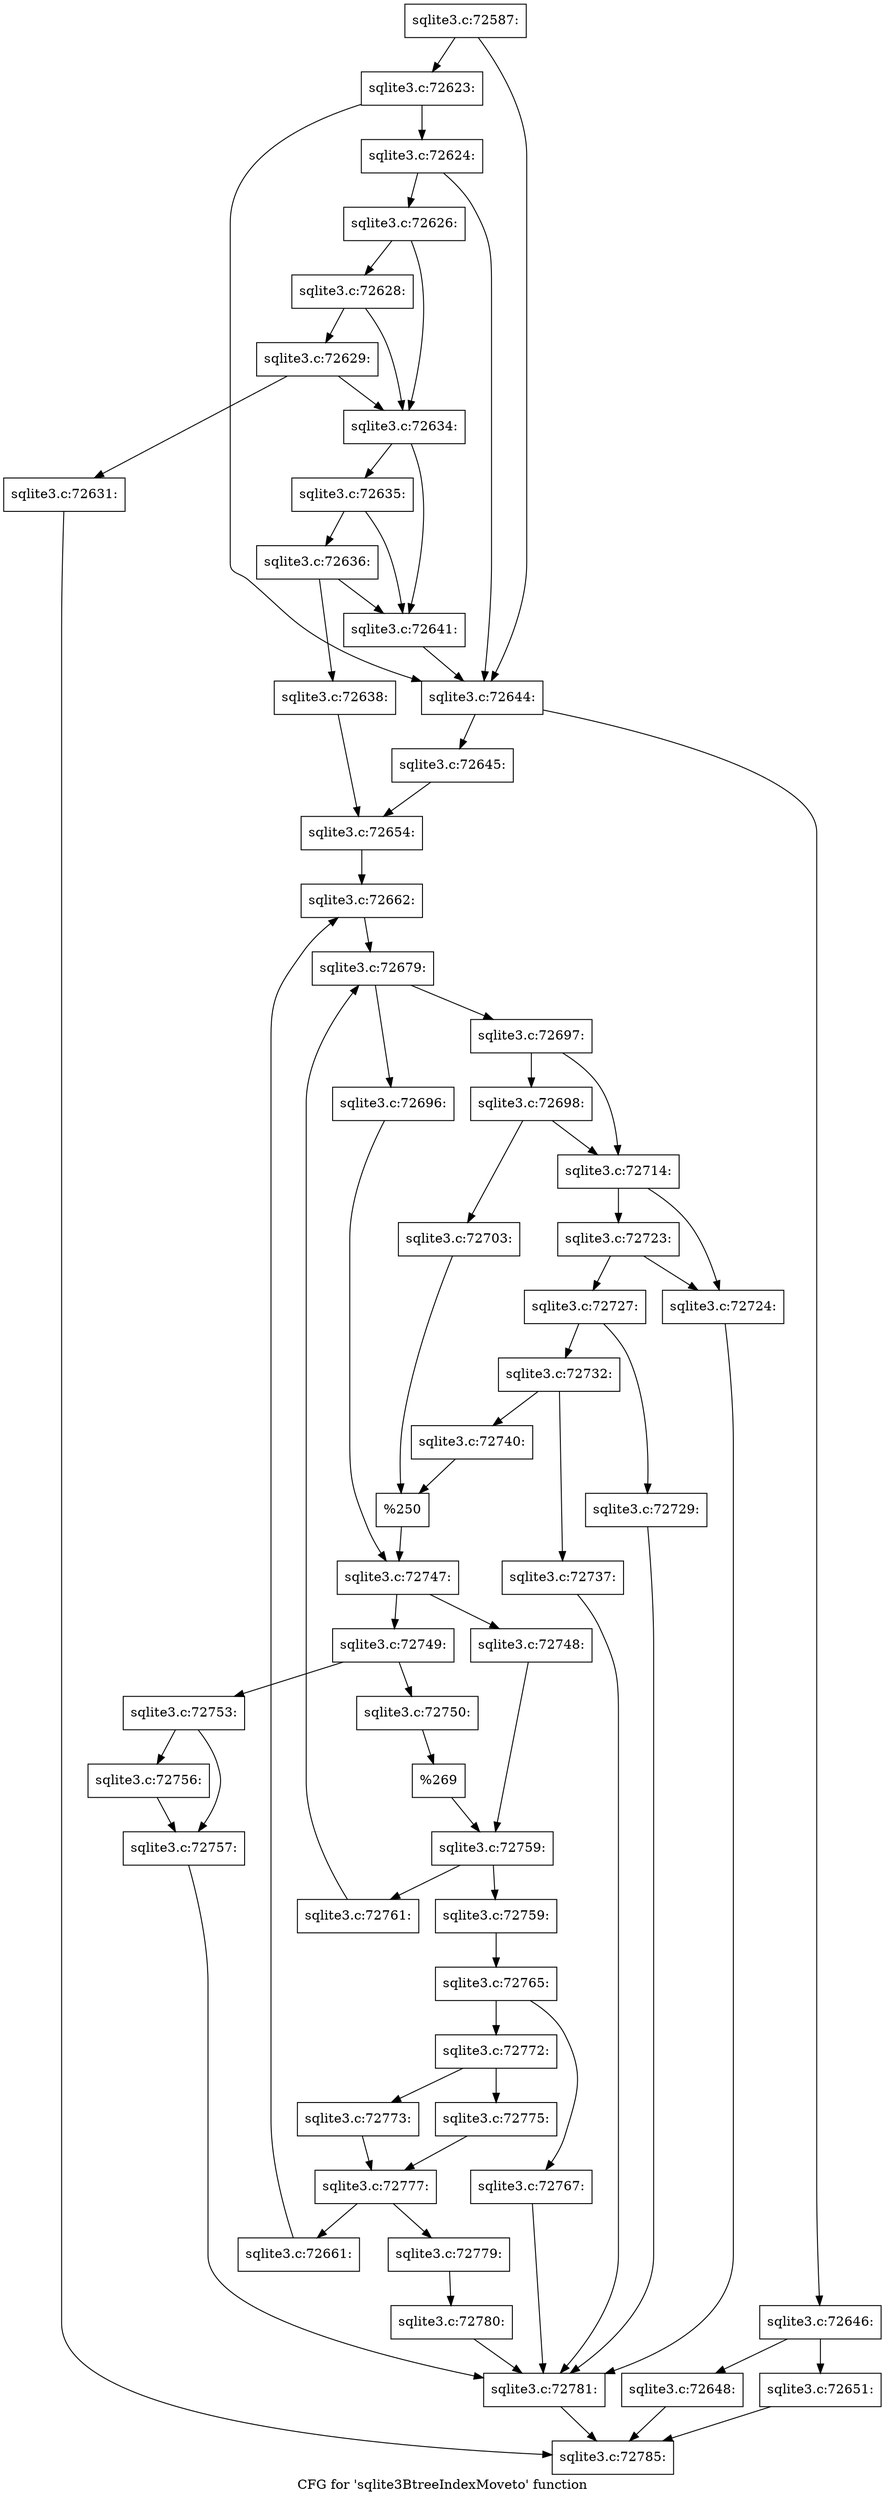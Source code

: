 digraph "CFG for 'sqlite3BtreeIndexMoveto' function" {
	label="CFG for 'sqlite3BtreeIndexMoveto' function";

	Node0x55c0f74498f0 [shape=record,label="{sqlite3.c:72587:}"];
	Node0x55c0f74498f0 -> Node0x55c0f8059760;
	Node0x55c0f74498f0 -> Node0x55c0f8059270;
	Node0x55c0f8059760 [shape=record,label="{sqlite3.c:72623:}"];
	Node0x55c0f8059760 -> Node0x55c0f80596e0;
	Node0x55c0f8059760 -> Node0x55c0f8059270;
	Node0x55c0f80596e0 [shape=record,label="{sqlite3.c:72624:}"];
	Node0x55c0f80596e0 -> Node0x55c0f5c20b60;
	Node0x55c0f80596e0 -> Node0x55c0f8059270;
	Node0x55c0f5c20b60 [shape=record,label="{sqlite3.c:72626:}"];
	Node0x55c0f5c20b60 -> Node0x55c0f805a970;
	Node0x55c0f5c20b60 -> Node0x55c0f805a8a0;
	Node0x55c0f805a970 [shape=record,label="{sqlite3.c:72628:}"];
	Node0x55c0f805a970 -> Node0x55c0f805a8f0;
	Node0x55c0f805a970 -> Node0x55c0f805a8a0;
	Node0x55c0f805a8f0 [shape=record,label="{sqlite3.c:72629:}"];
	Node0x55c0f805a8f0 -> Node0x55c0f805a2f0;
	Node0x55c0f805a8f0 -> Node0x55c0f805a8a0;
	Node0x55c0f805a2f0 [shape=record,label="{sqlite3.c:72631:}"];
	Node0x55c0f805a2f0 -> Node0x55c0f8050610;
	Node0x55c0f805a8a0 [shape=record,label="{sqlite3.c:72634:}"];
	Node0x55c0f805a8a0 -> Node0x55c0f805c230;
	Node0x55c0f805a8a0 -> Node0x55c0f805c160;
	Node0x55c0f805c230 [shape=record,label="{sqlite3.c:72635:}"];
	Node0x55c0f805c230 -> Node0x55c0f805c1b0;
	Node0x55c0f805c230 -> Node0x55c0f805c160;
	Node0x55c0f805c1b0 [shape=record,label="{sqlite3.c:72636:}"];
	Node0x55c0f805c1b0 -> Node0x55c0f5a25700;
	Node0x55c0f805c1b0 -> Node0x55c0f805c160;
	Node0x55c0f5a25700 [shape=record,label="{sqlite3.c:72638:}"];
	Node0x55c0f5a25700 -> Node0x55c0f805dc80;
	Node0x55c0f805c160 [shape=record,label="{sqlite3.c:72641:}"];
	Node0x55c0f805c160 -> Node0x55c0f8059270;
	Node0x55c0f8059270 [shape=record,label="{sqlite3.c:72644:}"];
	Node0x55c0f8059270 -> Node0x55c0f805e480;
	Node0x55c0f8059270 -> Node0x55c0f805e4d0;
	Node0x55c0f805e480 [shape=record,label="{sqlite3.c:72646:}"];
	Node0x55c0f805e480 -> Node0x55c0f805e810;
	Node0x55c0f805e480 -> Node0x55c0f805e860;
	Node0x55c0f805e810 [shape=record,label="{sqlite3.c:72648:}"];
	Node0x55c0f805e810 -> Node0x55c0f8050610;
	Node0x55c0f805e860 [shape=record,label="{sqlite3.c:72651:}"];
	Node0x55c0f805e860 -> Node0x55c0f8050610;
	Node0x55c0f805e4d0 [shape=record,label="{sqlite3.c:72645:}"];
	Node0x55c0f805e4d0 -> Node0x55c0f805dc80;
	Node0x55c0f805dc80 [shape=record,label="{sqlite3.c:72654:}"];
	Node0x55c0f805dc80 -> Node0x55c0f805f530;
	Node0x55c0f805f530 [shape=record,label="{sqlite3.c:72662:}"];
	Node0x55c0f805f530 -> Node0x55c0f8061710;
	Node0x55c0f8061710 [shape=record,label="{sqlite3.c:72679:}"];
	Node0x55c0f8061710 -> Node0x55c0f8063210;
	Node0x55c0f8061710 -> Node0x55c0f80632b0;
	Node0x55c0f8063210 [shape=record,label="{sqlite3.c:72696:}"];
	Node0x55c0f8063210 -> Node0x55c0f8063260;
	Node0x55c0f80632b0 [shape=record,label="{sqlite3.c:72697:}"];
	Node0x55c0f80632b0 -> Node0x55c0f8063f80;
	Node0x55c0f80632b0 -> Node0x55c0f8063fd0;
	Node0x55c0f8063fd0 [shape=record,label="{sqlite3.c:72698:}"];
	Node0x55c0f8063fd0 -> Node0x55c0f8063ee0;
	Node0x55c0f8063fd0 -> Node0x55c0f8063f80;
	Node0x55c0f8063ee0 [shape=record,label="{sqlite3.c:72703:}"];
	Node0x55c0f8063ee0 -> Node0x55c0f8063f30;
	Node0x55c0f8063f80 [shape=record,label="{sqlite3.c:72714:}"];
	Node0x55c0f8063f80 -> Node0x55c0f8067160;
	Node0x55c0f8063f80 -> Node0x55c0f8067200;
	Node0x55c0f8067200 [shape=record,label="{sqlite3.c:72723:}"];
	Node0x55c0f8067200 -> Node0x55c0f8067160;
	Node0x55c0f8067200 -> Node0x55c0f80671b0;
	Node0x55c0f8067160 [shape=record,label="{sqlite3.c:72724:}"];
	Node0x55c0f8067160 -> Node0x55c0f8068150;
	Node0x55c0f80671b0 [shape=record,label="{sqlite3.c:72727:}"];
	Node0x55c0f80671b0 -> Node0x55c0f8068690;
	Node0x55c0f80671b0 -> Node0x55c0f80686e0;
	Node0x55c0f8068690 [shape=record,label="{sqlite3.c:72729:}"];
	Node0x55c0f8068690 -> Node0x55c0f8068150;
	Node0x55c0f80686e0 [shape=record,label="{sqlite3.c:72732:}"];
	Node0x55c0f80686e0 -> Node0x55c0f80692c0;
	Node0x55c0f80686e0 -> Node0x55c0f8069d40;
	Node0x55c0f80692c0 [shape=record,label="{sqlite3.c:72737:}"];
	Node0x55c0f80692c0 -> Node0x55c0f8068150;
	Node0x55c0f8069d40 [shape=record,label="{sqlite3.c:72740:}"];
	Node0x55c0f8069d40 -> Node0x55c0f8063f30;
	Node0x55c0f8063f30 [shape=record,label="{%250}"];
	Node0x55c0f8063f30 -> Node0x55c0f8063260;
	Node0x55c0f8063260 [shape=record,label="{sqlite3.c:72747:}"];
	Node0x55c0f8063260 -> Node0x55c0f5c1c8d0;
	Node0x55c0f8063260 -> Node0x55c0f806ae40;
	Node0x55c0f5c1c8d0 [shape=record,label="{sqlite3.c:72748:}"];
	Node0x55c0f5c1c8d0 -> Node0x55c0f806a980;
	Node0x55c0f806ae40 [shape=record,label="{sqlite3.c:72749:}"];
	Node0x55c0f806ae40 -> Node0x55c0f806b3e0;
	Node0x55c0f806ae40 -> Node0x55c0f806b480;
	Node0x55c0f806b3e0 [shape=record,label="{sqlite3.c:72750:}"];
	Node0x55c0f806b3e0 -> Node0x55c0f806b430;
	Node0x55c0f806b480 [shape=record,label="{sqlite3.c:72753:}"];
	Node0x55c0f806b480 -> Node0x55c0f806c0c0;
	Node0x55c0f806b480 -> Node0x55c0f806c110;
	Node0x55c0f806c0c0 [shape=record,label="{sqlite3.c:72756:}"];
	Node0x55c0f806c0c0 -> Node0x55c0f806c110;
	Node0x55c0f806c110 [shape=record,label="{sqlite3.c:72757:}"];
	Node0x55c0f806c110 -> Node0x55c0f8068150;
	Node0x55c0f806b430 [shape=record,label="{%269}"];
	Node0x55c0f806b430 -> Node0x55c0f806a980;
	Node0x55c0f806a980 [shape=record,label="{sqlite3.c:72759:}"];
	Node0x55c0f806a980 -> Node0x55c0f806c9a0;
	Node0x55c0f806a980 -> Node0x55c0f806c9f0;
	Node0x55c0f806c9a0 [shape=record,label="{sqlite3.c:72759:}"];
	Node0x55c0f806c9a0 -> Node0x55c0f8061680;
	Node0x55c0f806c9f0 [shape=record,label="{sqlite3.c:72761:}"];
	Node0x55c0f806c9f0 -> Node0x55c0f8061710;
	Node0x55c0f8061680 [shape=record,label="{sqlite3.c:72765:}"];
	Node0x55c0f8061680 -> Node0x55c0f806d540;
	Node0x55c0f8061680 -> Node0x55c0f806d590;
	Node0x55c0f806d540 [shape=record,label="{sqlite3.c:72767:}"];
	Node0x55c0f806d540 -> Node0x55c0f8068150;
	Node0x55c0f806d590 [shape=record,label="{sqlite3.c:72772:}"];
	Node0x55c0f806d590 -> Node0x55c0f806e200;
	Node0x55c0f806d590 -> Node0x55c0f806e2a0;
	Node0x55c0f806e200 [shape=record,label="{sqlite3.c:72773:}"];
	Node0x55c0f806e200 -> Node0x55c0f806e250;
	Node0x55c0f806e2a0 [shape=record,label="{sqlite3.c:72775:}"];
	Node0x55c0f806e2a0 -> Node0x55c0f806e250;
	Node0x55c0f806e250 [shape=record,label="{sqlite3.c:72777:}"];
	Node0x55c0f806e250 -> Node0x55c0f8070c90;
	Node0x55c0f806e250 -> Node0x55c0f8070ce0;
	Node0x55c0f8070c90 [shape=record,label="{sqlite3.c:72779:}"];
	Node0x55c0f8070c90 -> Node0x55c0f805f4a0;
	Node0x55c0f8070ce0 [shape=record,label="{sqlite3.c:72661:}"];
	Node0x55c0f8070ce0 -> Node0x55c0f805f530;
	Node0x55c0f805f4a0 [shape=record,label="{sqlite3.c:72780:}"];
	Node0x55c0f805f4a0 -> Node0x55c0f8068150;
	Node0x55c0f8068150 [shape=record,label="{sqlite3.c:72781:}"];
	Node0x55c0f8068150 -> Node0x55c0f8050610;
	Node0x55c0f8050610 [shape=record,label="{sqlite3.c:72785:}"];
}

